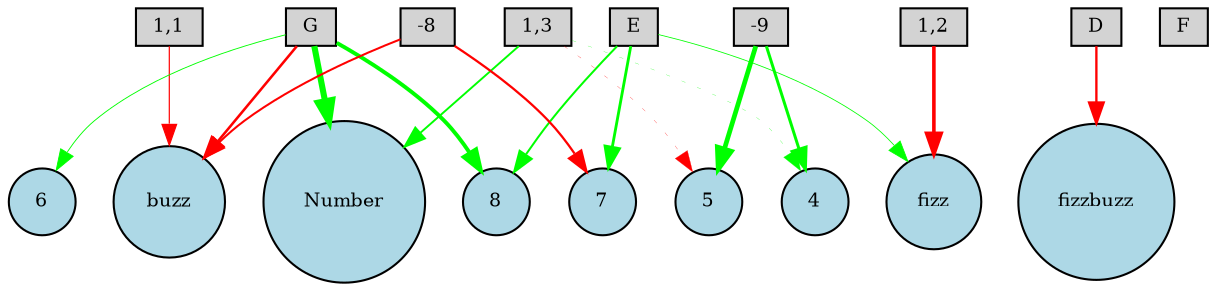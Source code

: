 digraph {
	node [fontsize=9 height=0.2 shape=circle width=0.2]
	"1,1" [fillcolor=lightgray shape=box style=filled]
	"1,2" [fillcolor=lightgray shape=box style=filled]
	"1,3" [fillcolor=lightgray shape=box style=filled]
	D [fillcolor=lightgray shape=box style=filled]
	E [fillcolor=lightgray shape=box style=filled]
	F [fillcolor=lightgray shape=box style=filled]
	G [fillcolor=lightgray shape=box style=filled]
	-8 [fillcolor=lightgray shape=box style=filled]
	-9 [fillcolor=lightgray shape=box style=filled]
	Number [fillcolor=lightblue style=filled]
	fizz [fillcolor=lightblue style=filled]
	buzz [fillcolor=lightblue style=filled]
	fizzbuzz [fillcolor=lightblue style=filled]
	4 [fillcolor=lightblue style=filled]
	5 [fillcolor=lightblue style=filled]
	6 [fillcolor=lightblue style=filled]
	7 [fillcolor=lightblue style=filled]
	8 [fillcolor=lightblue style=filled]
	-9 -> 4 [color=green penwidth=1.43603786407 style=solid]
	"1,2" -> fizz [color=red penwidth=1.72347349505 style=solid]
	E -> fizz [color=green penwidth=0.387854033426 style=solid]
	-8 -> 7 [color=red penwidth=1.08401501938 style=solid]
	"1,1" -> buzz [color=red penwidth=0.573366646276 style=solid]
	G -> 6 [color=green penwidth=0.431836657614 style=solid]
	"1,3" -> Number [color=green penwidth=0.926470457447 style=solid]
	"1,3" -> 5 [color=red penwidth=0.125889259974 style=dotted]
	E -> 7 [color=green penwidth=1.36485567931 style=solid]
	G -> Number [color=green penwidth=2.92812655397 style=solid]
	-9 -> 5 [color=green penwidth=2.2790935443 style=solid]
	D -> fizzbuzz [color=red penwidth=1.12854083107 style=solid]
	E -> 8 [color=green penwidth=0.96424247954 style=solid]
	G -> 8 [color=green penwidth=1.8919728054 style=solid]
	G -> buzz [color=red penwidth=1.22629436205 style=solid]
	"1,3" -> 4 [color=green penwidth=0.120521686967 style=dotted]
	-8 -> buzz [color=red penwidth=0.976364509304 style=solid]
}
